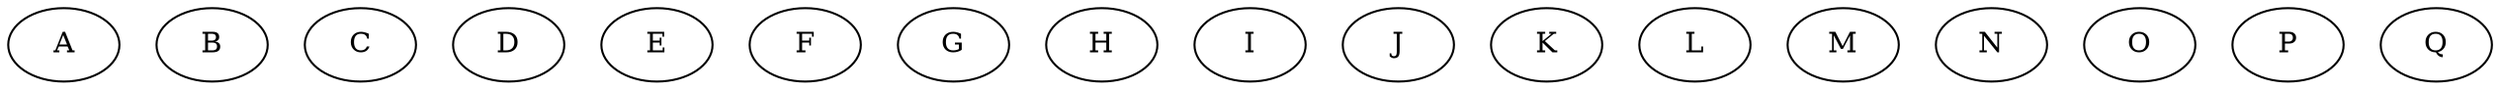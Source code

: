 graph {
	0 [label=A]
	1 [label=B]
	2 [label=C]
	3 [label=D]
	4 [label=E]
	5 [label=F]
	6 [label=G]
	7 [label=H]
	8 [label=I]
	9 [label=J]
	10 [label=K]
	11 [label=L]
	12 [label=M]
	13 [label=N]
	14 [label=O]
	15 [label=P]
	16 [label=Q]
}
